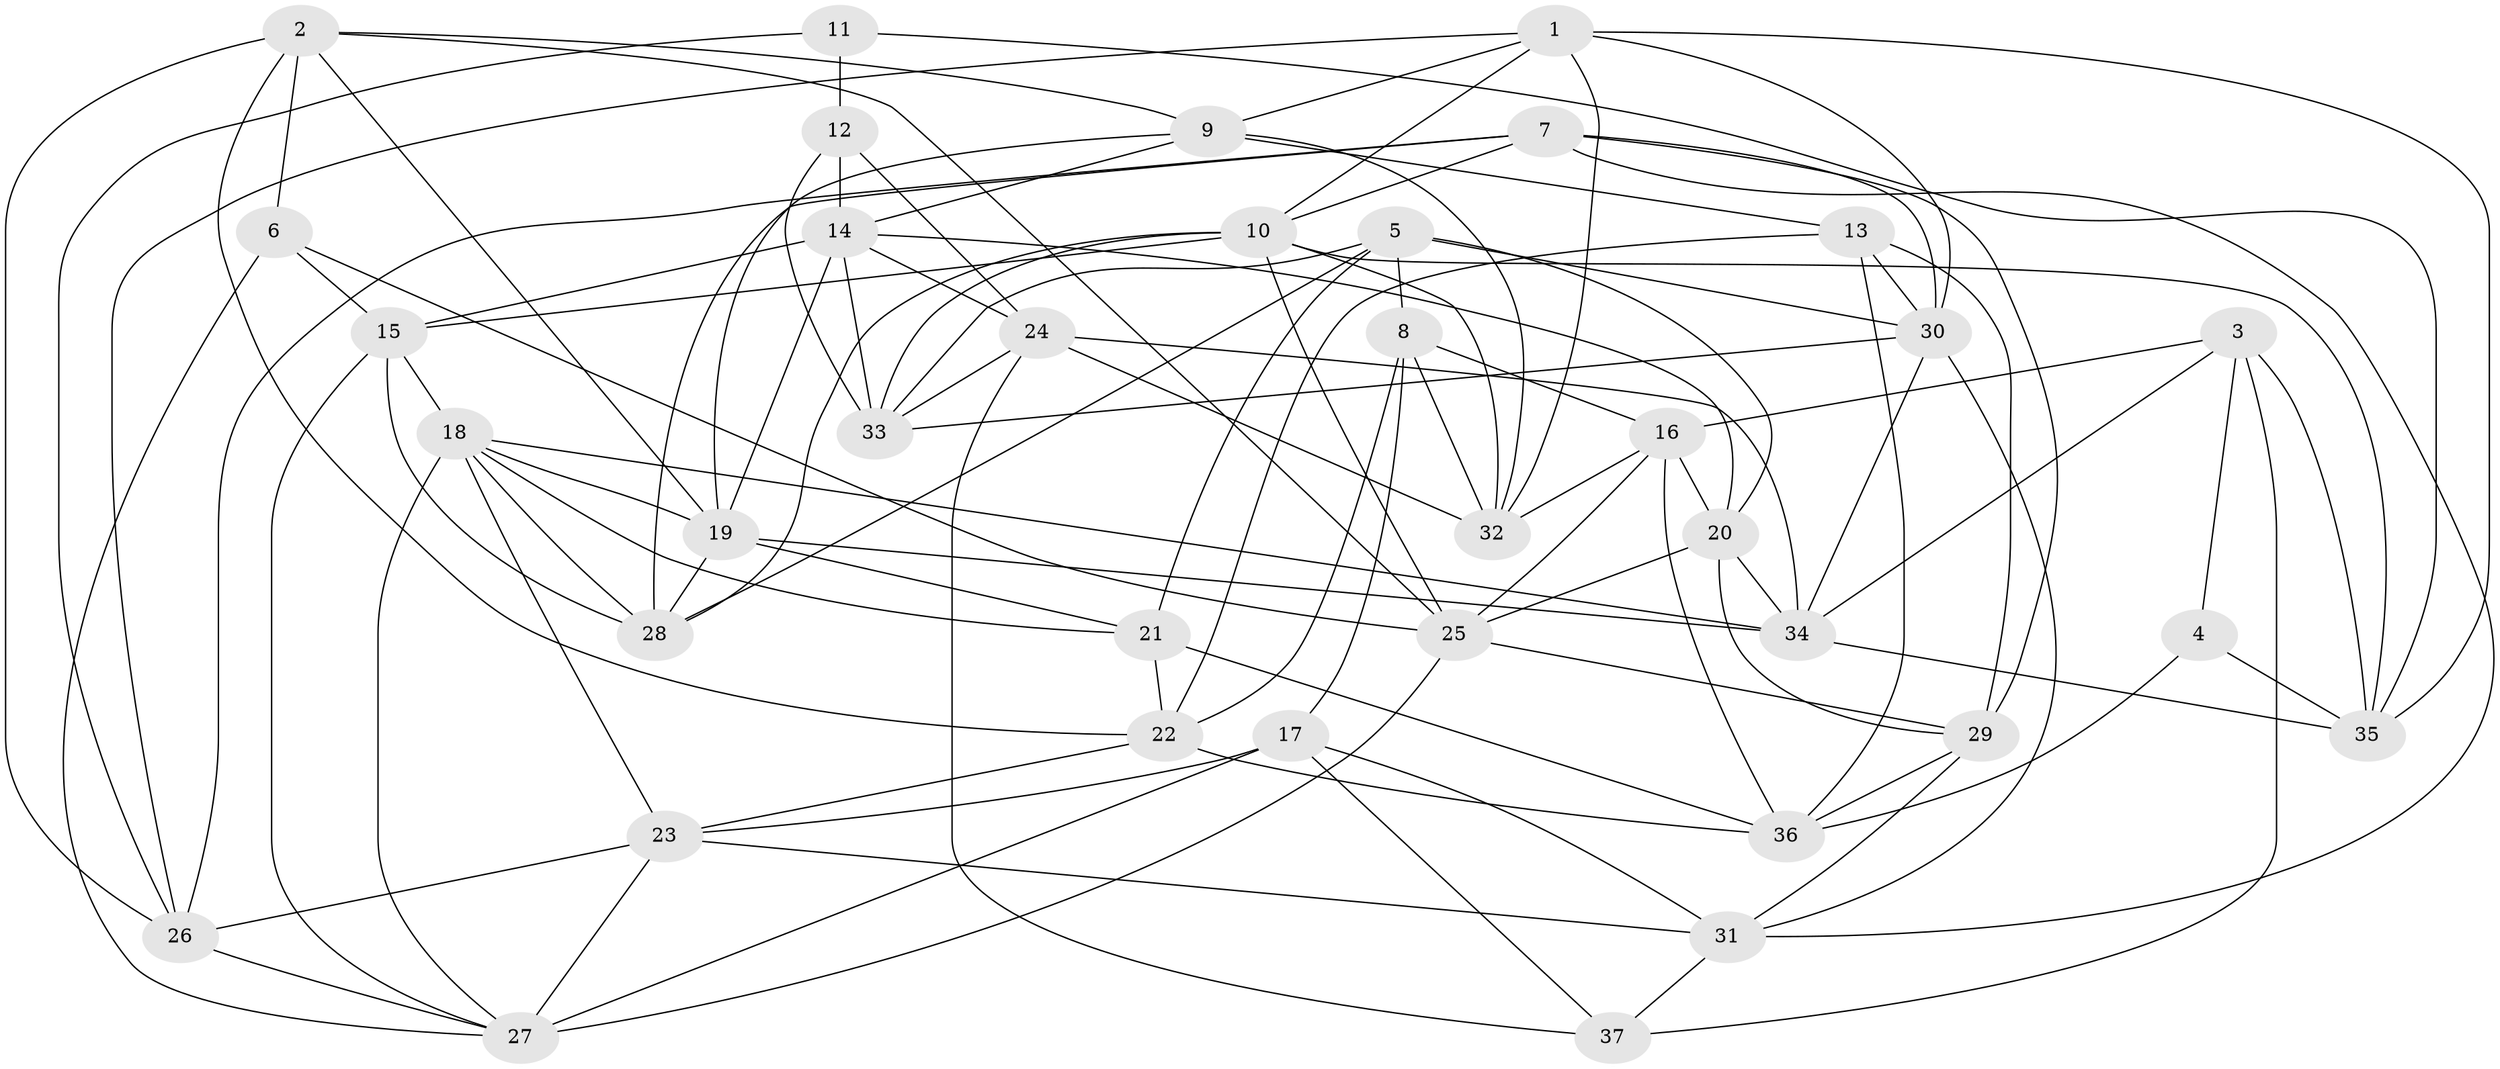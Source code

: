 // original degree distribution, {4: 1.0}
// Generated by graph-tools (version 1.1) at 2025/38/03/04/25 23:38:05]
// undirected, 37 vertices, 107 edges
graph export_dot {
  node [color=gray90,style=filled];
  1;
  2;
  3;
  4;
  5;
  6;
  7;
  8;
  9;
  10;
  11;
  12;
  13;
  14;
  15;
  16;
  17;
  18;
  19;
  20;
  21;
  22;
  23;
  24;
  25;
  26;
  27;
  28;
  29;
  30;
  31;
  32;
  33;
  34;
  35;
  36;
  37;
  1 -- 9 [weight=1.0];
  1 -- 10 [weight=1.0];
  1 -- 26 [weight=1.0];
  1 -- 30 [weight=1.0];
  1 -- 32 [weight=1.0];
  1 -- 35 [weight=1.0];
  2 -- 6 [weight=1.0];
  2 -- 9 [weight=1.0];
  2 -- 19 [weight=1.0];
  2 -- 22 [weight=1.0];
  2 -- 25 [weight=1.0];
  2 -- 26 [weight=1.0];
  3 -- 4 [weight=1.0];
  3 -- 16 [weight=1.0];
  3 -- 34 [weight=1.0];
  3 -- 35 [weight=1.0];
  3 -- 37 [weight=2.0];
  4 -- 35 [weight=1.0];
  4 -- 36 [weight=2.0];
  5 -- 8 [weight=1.0];
  5 -- 20 [weight=1.0];
  5 -- 21 [weight=1.0];
  5 -- 28 [weight=1.0];
  5 -- 30 [weight=1.0];
  5 -- 33 [weight=1.0];
  6 -- 15 [weight=1.0];
  6 -- 25 [weight=2.0];
  6 -- 27 [weight=2.0];
  7 -- 10 [weight=1.0];
  7 -- 26 [weight=1.0];
  7 -- 28 [weight=1.0];
  7 -- 29 [weight=1.0];
  7 -- 30 [weight=1.0];
  7 -- 31 [weight=1.0];
  8 -- 16 [weight=1.0];
  8 -- 17 [weight=2.0];
  8 -- 22 [weight=1.0];
  8 -- 32 [weight=1.0];
  9 -- 13 [weight=1.0];
  9 -- 14 [weight=1.0];
  9 -- 19 [weight=1.0];
  9 -- 32 [weight=1.0];
  10 -- 15 [weight=1.0];
  10 -- 25 [weight=1.0];
  10 -- 28 [weight=1.0];
  10 -- 32 [weight=1.0];
  10 -- 33 [weight=1.0];
  10 -- 35 [weight=1.0];
  11 -- 12 [weight=2.0];
  11 -- 26 [weight=1.0];
  11 -- 35 [weight=1.0];
  12 -- 14 [weight=2.0];
  12 -- 24 [weight=1.0];
  12 -- 33 [weight=1.0];
  13 -- 22 [weight=1.0];
  13 -- 29 [weight=1.0];
  13 -- 30 [weight=2.0];
  13 -- 36 [weight=1.0];
  14 -- 15 [weight=1.0];
  14 -- 19 [weight=1.0];
  14 -- 20 [weight=1.0];
  14 -- 24 [weight=1.0];
  14 -- 33 [weight=1.0];
  15 -- 18 [weight=1.0];
  15 -- 27 [weight=1.0];
  15 -- 28 [weight=1.0];
  16 -- 20 [weight=1.0];
  16 -- 25 [weight=1.0];
  16 -- 32 [weight=1.0];
  16 -- 36 [weight=1.0];
  17 -- 23 [weight=3.0];
  17 -- 27 [weight=2.0];
  17 -- 31 [weight=1.0];
  17 -- 37 [weight=2.0];
  18 -- 19 [weight=1.0];
  18 -- 21 [weight=1.0];
  18 -- 23 [weight=2.0];
  18 -- 27 [weight=1.0];
  18 -- 28 [weight=1.0];
  18 -- 34 [weight=1.0];
  19 -- 21 [weight=1.0];
  19 -- 28 [weight=1.0];
  19 -- 34 [weight=2.0];
  20 -- 25 [weight=1.0];
  20 -- 29 [weight=1.0];
  20 -- 34 [weight=1.0];
  21 -- 22 [weight=1.0];
  21 -- 36 [weight=2.0];
  22 -- 23 [weight=1.0];
  22 -- 36 [weight=1.0];
  23 -- 26 [weight=1.0];
  23 -- 27 [weight=2.0];
  23 -- 31 [weight=1.0];
  24 -- 32 [weight=1.0];
  24 -- 33 [weight=1.0];
  24 -- 34 [weight=1.0];
  24 -- 37 [weight=1.0];
  25 -- 27 [weight=1.0];
  25 -- 29 [weight=1.0];
  26 -- 27 [weight=1.0];
  29 -- 31 [weight=1.0];
  29 -- 36 [weight=1.0];
  30 -- 31 [weight=1.0];
  30 -- 33 [weight=1.0];
  30 -- 34 [weight=1.0];
  31 -- 37 [weight=1.0];
  34 -- 35 [weight=1.0];
}
